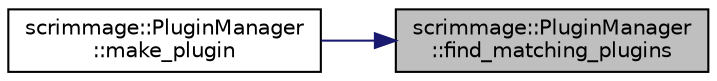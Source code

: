 digraph "scrimmage::PluginManager::find_matching_plugins"
{
 // LATEX_PDF_SIZE
  edge [fontname="Helvetica",fontsize="10",labelfontname="Helvetica",labelfontsize="10"];
  node [fontname="Helvetica",fontsize="10",shape=record];
  rankdir="RL";
  Node1 [label="scrimmage::PluginManager\l::find_matching_plugins",height=0.2,width=0.4,color="black", fillcolor="grey75", style="filled", fontcolor="black",tooltip=" "];
  Node1 -> Node2 [dir="back",color="midnightblue",fontsize="10",style="solid",fontname="Helvetica"];
  Node2 [label="scrimmage::PluginManager\l::make_plugin",height=0.2,width=0.4,color="black", fillcolor="white", style="filled",URL="$classscrimmage_1_1PluginManager.html#af1a2941fcb402b94129d55da0c3dd39d",tooltip=" "];
}
